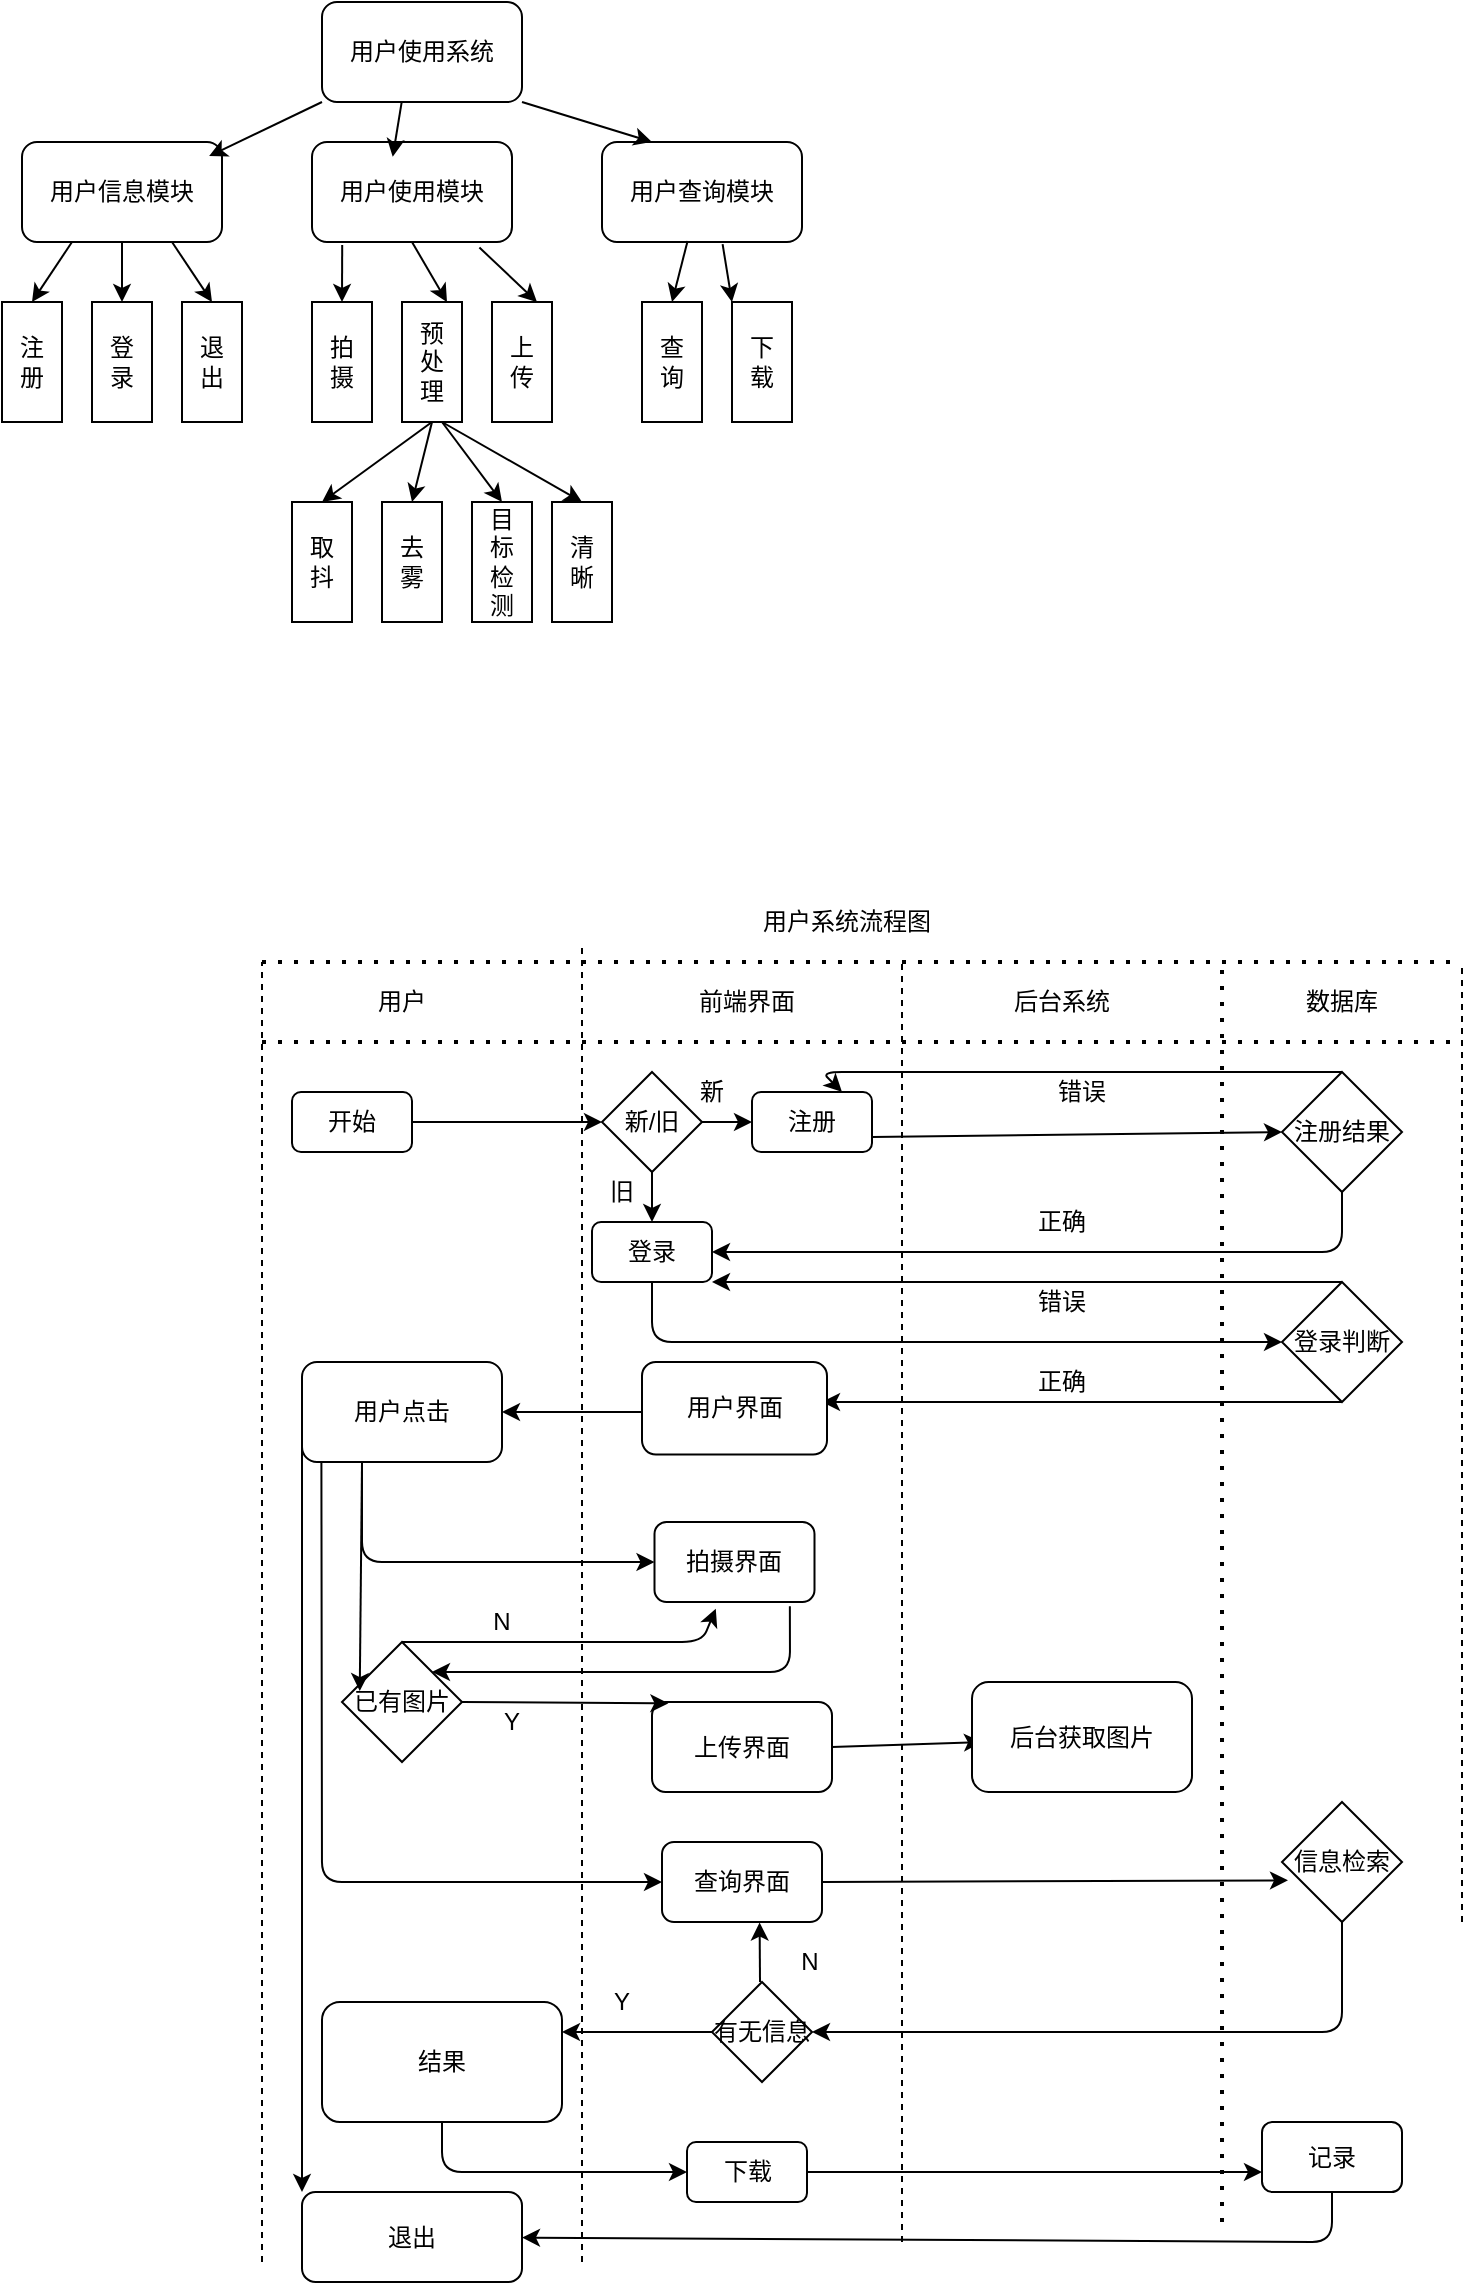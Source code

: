 <mxfile type="device" version="13.8.8"><diagram id="bmjFj2MZoZFnLjWZ2z36" name="Page-1"><mxGraphModel grid="1" dx="619" dy="477" gridSize="10" guides="1" tooltips="1" connect="1" arrows="1" fold="1" page="1" pageScale="1" pageWidth="827" pageHeight="1169" math="0" shadow="0"><root><mxCell id="0"/><mxCell id="1" parent="0"/><mxCell id="vNf7J1z0R9Q_J87DCXGG-1" value="" parent="1" style="rounded=1;whiteSpace=wrap;html=1;" vertex="1"><mxGeometry as="geometry" x="190" y="10" width="100" height="50"/></mxCell><mxCell id="vNf7J1z0R9Q_J87DCXGG-2" value="用户使用系统" parent="1" style="text;html=1;strokeColor=none;fillColor=none;align=center;verticalAlign=middle;whiteSpace=wrap;rounded=0;" vertex="1"><mxGeometry as="geometry" x="195" y="25" width="90" height="20"/></mxCell><mxCell id="vNf7J1z0R9Q_J87DCXGG-5" value="" parent="1" style="rounded=1;whiteSpace=wrap;html=1;" vertex="1"><mxGeometry as="geometry" x="40" y="80" width="100" height="50"/></mxCell><mxCell id="vNf7J1z0R9Q_J87DCXGG-6" value="用户信息模块" parent="1" style="text;html=1;strokeColor=none;fillColor=none;align=center;verticalAlign=middle;whiteSpace=wrap;rounded=0;" vertex="1"><mxGeometry as="geometry" x="45" y="95" width="90" height="20"/></mxCell><mxCell id="vNf7J1z0R9Q_J87DCXGG-7" value="" parent="1" style="rounded=0;whiteSpace=wrap;html=1;" vertex="1"><mxGeometry as="geometry" x="30" y="160" width="30" height="60"/></mxCell><mxCell id="vNf7J1z0R9Q_J87DCXGG-8" value="注册" parent="1" style="text;html=1;strokeColor=none;fillColor=none;align=center;verticalAlign=middle;whiteSpace=wrap;rounded=0;" vertex="1"><mxGeometry as="geometry" x="40" y="180" width="10" height="20"/></mxCell><mxCell id="vNf7J1z0R9Q_J87DCXGG-14" value="" parent="1" style="rounded=0;whiteSpace=wrap;html=1;" vertex="1"><mxGeometry as="geometry" x="75" y="160" width="30" height="60"/></mxCell><mxCell id="vNf7J1z0R9Q_J87DCXGG-15" value="登录" parent="1" style="text;html=1;strokeColor=none;fillColor=none;align=center;verticalAlign=middle;whiteSpace=wrap;rounded=0;" vertex="1"><mxGeometry as="geometry" x="85" y="180" width="10" height="20"/></mxCell><mxCell id="vNf7J1z0R9Q_J87DCXGG-18" value="" parent="1" style="rounded=1;whiteSpace=wrap;html=1;" vertex="1"><mxGeometry as="geometry" x="185" y="80" width="100" height="50"/></mxCell><mxCell id="vNf7J1z0R9Q_J87DCXGG-19" value="用户使用模块" parent="1" style="text;html=1;strokeColor=none;fillColor=none;align=center;verticalAlign=middle;whiteSpace=wrap;rounded=0;" vertex="1"><mxGeometry as="geometry" x="190" y="95" width="90" height="20"/></mxCell><mxCell id="vNf7J1z0R9Q_J87DCXGG-20" value="" parent="1" style="rounded=1;whiteSpace=wrap;html=1;" vertex="1"><mxGeometry as="geometry" x="330" y="80" width="100" height="50"/></mxCell><mxCell id="vNf7J1z0R9Q_J87DCXGG-21" value="用户查询模块" parent="1" style="text;html=1;strokeColor=none;fillColor=none;align=center;verticalAlign=middle;whiteSpace=wrap;rounded=0;" vertex="1"><mxGeometry as="geometry" x="335" y="95" width="90" height="20"/></mxCell><mxCell id="vNf7J1z0R9Q_J87DCXGG-22" value="" parent="1" style="rounded=0;whiteSpace=wrap;html=1;" vertex="1"><mxGeometry as="geometry" x="185" y="160" width="30" height="60"/></mxCell><mxCell id="vNf7J1z0R9Q_J87DCXGG-23" value="拍摄" parent="1" style="text;html=1;strokeColor=none;fillColor=none;align=center;verticalAlign=middle;whiteSpace=wrap;rounded=0;" vertex="1"><mxGeometry as="geometry" x="195" y="180" width="10" height="20"/></mxCell><mxCell id="vNf7J1z0R9Q_J87DCXGG-24" value="" parent="1" style="rounded=0;whiteSpace=wrap;html=1;" vertex="1"><mxGeometry as="geometry" x="230" y="160" width="30" height="60"/></mxCell><mxCell id="vNf7J1z0R9Q_J87DCXGG-25" value="预处理" parent="1" style="text;html=1;strokeColor=none;fillColor=none;align=center;verticalAlign=middle;whiteSpace=wrap;rounded=0;" vertex="1"><mxGeometry as="geometry" x="240" y="180" width="10" height="20"/></mxCell><mxCell id="vNf7J1z0R9Q_J87DCXGG-28" value="" parent="1" style="rounded=0;whiteSpace=wrap;html=1;" vertex="1"><mxGeometry as="geometry" x="275" y="160" width="30" height="60"/></mxCell><mxCell id="vNf7J1z0R9Q_J87DCXGG-29" value="上传" parent="1" style="text;html=1;strokeColor=none;fillColor=none;align=center;verticalAlign=middle;whiteSpace=wrap;rounded=0;" vertex="1"><mxGeometry as="geometry" x="285" y="180" width="10" height="20"/></mxCell><mxCell id="vNf7J1z0R9Q_J87DCXGG-30" value="" parent="1" style="rounded=0;whiteSpace=wrap;html=1;" vertex="1"><mxGeometry as="geometry" x="350" y="160" width="30" height="60"/></mxCell><mxCell id="vNf7J1z0R9Q_J87DCXGG-31" value="查询" parent="1" style="text;html=1;strokeColor=none;fillColor=none;align=center;verticalAlign=middle;whiteSpace=wrap;rounded=0;" vertex="1"><mxGeometry as="geometry" x="360" y="180" width="10" height="20"/></mxCell><mxCell id="vNf7J1z0R9Q_J87DCXGG-32" value="" parent="1" style="rounded=0;whiteSpace=wrap;html=1;" vertex="1"><mxGeometry as="geometry" x="395" y="160" width="30" height="60"/></mxCell><mxCell id="vNf7J1z0R9Q_J87DCXGG-33" value="下载" parent="1" style="text;html=1;strokeColor=none;fillColor=none;align=center;verticalAlign=middle;whiteSpace=wrap;rounded=0;" vertex="1"><mxGeometry as="geometry" x="405" y="180" width="10" height="20"/></mxCell><mxCell id="vNf7J1z0R9Q_J87DCXGG-34" value="" parent="1" style="rounded=0;whiteSpace=wrap;html=1;" vertex="1"><mxGeometry as="geometry" x="120" y="160" width="30" height="60"/></mxCell><mxCell id="vNf7J1z0R9Q_J87DCXGG-35" value="退出" parent="1" style="text;html=1;strokeColor=none;fillColor=none;align=center;verticalAlign=middle;whiteSpace=wrap;rounded=0;" vertex="1"><mxGeometry as="geometry" x="130" y="180" width="10" height="20"/></mxCell><mxCell id="vNf7J1z0R9Q_J87DCXGG-36" value="" parent="1" style="endArrow=classic;html=1;exitX=0;exitY=1;exitDx=0;exitDy=0;entryX=0.984;entryY=-0.399;entryDx=0;entryDy=0;entryPerimeter=0;" edge="1" source="vNf7J1z0R9Q_J87DCXGG-1" target="vNf7J1z0R9Q_J87DCXGG-6"><mxGeometry as="geometry" width="50" height="50" relative="1"><mxPoint as="sourcePoint" x="280" y="210"/><mxPoint as="targetPoint" x="330" y="160"/></mxGeometry></mxCell><mxCell id="vNf7J1z0R9Q_J87DCXGG-37" value="" parent="1" style="endArrow=classic;html=1;exitX=0.399;exitY=0.993;exitDx=0;exitDy=0;entryX=0.393;entryY=-0.379;entryDx=0;entryDy=0;entryPerimeter=0;exitPerimeter=0;" edge="1" source="vNf7J1z0R9Q_J87DCXGG-1" target="vNf7J1z0R9Q_J87DCXGG-19"><mxGeometry as="geometry" width="50" height="50" relative="1"><mxPoint as="sourcePoint" x="200" y="70"/><mxPoint as="targetPoint" x="143.56" y="97.02"/></mxGeometry></mxCell><mxCell id="vNf7J1z0R9Q_J87DCXGG-38" value="" parent="1" style="endArrow=classic;html=1;exitX=1;exitY=1;exitDx=0;exitDy=0;entryX=0.25;entryY=0;entryDx=0;entryDy=0;" edge="1" source="vNf7J1z0R9Q_J87DCXGG-1" target="vNf7J1z0R9Q_J87DCXGG-20"><mxGeometry as="geometry" width="50" height="50" relative="1"><mxPoint as="sourcePoint" x="280" y="210"/><mxPoint as="targetPoint" x="330" y="160"/></mxGeometry></mxCell><mxCell id="vNf7J1z0R9Q_J87DCXGG-39" value="" parent="1" style="endArrow=classic;html=1;entryX=0.5;entryY=0;entryDx=0;entryDy=0;exitX=0.25;exitY=1;exitDx=0;exitDy=0;" edge="1" source="vNf7J1z0R9Q_J87DCXGG-5" target="vNf7J1z0R9Q_J87DCXGG-7"><mxGeometry as="geometry" width="50" height="50" relative="1"><mxPoint as="sourcePoint" x="280" y="210"/><mxPoint as="targetPoint" x="330" y="160"/></mxGeometry></mxCell><mxCell id="vNf7J1z0R9Q_J87DCXGG-40" value="" parent="1" style="endArrow=classic;html=1;entryX=0.5;entryY=0;entryDx=0;entryDy=0;exitX=0.5;exitY=1;exitDx=0;exitDy=0;" edge="1" source="vNf7J1z0R9Q_J87DCXGG-5" target="vNf7J1z0R9Q_J87DCXGG-14"><mxGeometry as="geometry" width="50" height="50" relative="1"><mxPoint as="sourcePoint" x="75" y="140"/><mxPoint as="targetPoint" x="55" y="170"/></mxGeometry></mxCell><mxCell id="vNf7J1z0R9Q_J87DCXGG-41" value="" parent="1" style="endArrow=classic;html=1;exitX=0.75;exitY=1;exitDx=0;exitDy=0;entryX=0.5;entryY=0;entryDx=0;entryDy=0;" edge="1" source="vNf7J1z0R9Q_J87DCXGG-5" target="vNf7J1z0R9Q_J87DCXGG-34"><mxGeometry as="geometry" width="50" height="50" relative="1"><mxPoint as="sourcePoint" x="280" y="210"/><mxPoint as="targetPoint" x="330" y="160"/></mxGeometry></mxCell><mxCell id="vNf7J1z0R9Q_J87DCXGG-42" value="" parent="1" style="endArrow=classic;html=1;exitX=0.151;exitY=1.03;exitDx=0;exitDy=0;exitPerimeter=0;entryX=0.5;entryY=0;entryDx=0;entryDy=0;" edge="1" source="vNf7J1z0R9Q_J87DCXGG-18" target="vNf7J1z0R9Q_J87DCXGG-22"><mxGeometry as="geometry" width="50" height="50" relative="1"><mxPoint as="sourcePoint" x="280" y="210"/><mxPoint as="targetPoint" x="330" y="160"/></mxGeometry></mxCell><mxCell id="vNf7J1z0R9Q_J87DCXGG-43" value="" parent="1" style="endArrow=classic;html=1;exitX=0.5;exitY=1;exitDx=0;exitDy=0;entryX=0.75;entryY=0;entryDx=0;entryDy=0;" edge="1" source="vNf7J1z0R9Q_J87DCXGG-18" target="vNf7J1z0R9Q_J87DCXGG-24"><mxGeometry as="geometry" width="50" height="50" relative="1"><mxPoint as="sourcePoint" x="280" y="210"/><mxPoint as="targetPoint" x="330" y="160"/></mxGeometry></mxCell><mxCell id="vNf7J1z0R9Q_J87DCXGG-44" value="" parent="1" style="endArrow=classic;html=1;exitX=0.837;exitY=1.055;exitDx=0;exitDy=0;exitPerimeter=0;entryX=0.75;entryY=0;entryDx=0;entryDy=0;" edge="1" source="vNf7J1z0R9Q_J87DCXGG-18" target="vNf7J1z0R9Q_J87DCXGG-28"><mxGeometry as="geometry" width="50" height="50" relative="1"><mxPoint as="sourcePoint" x="280" y="210"/><mxPoint as="targetPoint" x="330" y="160"/></mxGeometry></mxCell><mxCell id="vNf7J1z0R9Q_J87DCXGG-45" value="" parent="1" style="endArrow=classic;html=1;exitX=0.428;exitY=0.989;exitDx=0;exitDy=0;entryX=0.5;entryY=0;entryDx=0;entryDy=0;exitPerimeter=0;" edge="1" source="vNf7J1z0R9Q_J87DCXGG-20" target="vNf7J1z0R9Q_J87DCXGG-30"><mxGeometry as="geometry" width="50" height="50" relative="1"><mxPoint as="sourcePoint" x="280" y="210"/><mxPoint as="targetPoint" x="330" y="160"/></mxGeometry></mxCell><mxCell id="vNf7J1z0R9Q_J87DCXGG-46" value="" parent="1" style="endArrow=classic;html=1;exitX=0.603;exitY=1.022;exitDx=0;exitDy=0;exitPerimeter=0;entryX=0;entryY=0;entryDx=0;entryDy=0;" edge="1" source="vNf7J1z0R9Q_J87DCXGG-20" target="vNf7J1z0R9Q_J87DCXGG-32"><mxGeometry as="geometry" width="50" height="50" relative="1"><mxPoint as="sourcePoint" x="280" y="210"/><mxPoint as="targetPoint" x="330" y="160"/></mxGeometry></mxCell><mxCell id="vNf7J1z0R9Q_J87DCXGG-47" value="" parent="1" style="rounded=0;whiteSpace=wrap;html=1;" vertex="1"><mxGeometry as="geometry" x="175" y="260" width="30" height="60"/></mxCell><mxCell id="vNf7J1z0R9Q_J87DCXGG-48" value="取抖" parent="1" style="text;html=1;strokeColor=none;fillColor=none;align=center;verticalAlign=middle;whiteSpace=wrap;rounded=0;" vertex="1"><mxGeometry as="geometry" x="185" y="280" width="10" height="20"/></mxCell><mxCell id="vNf7J1z0R9Q_J87DCXGG-51" value="" parent="1" style="rounded=0;whiteSpace=wrap;html=1;" vertex="1"><mxGeometry as="geometry" x="220" y="260" width="30" height="60"/></mxCell><mxCell id="vNf7J1z0R9Q_J87DCXGG-52" value="去雾" parent="1" style="text;html=1;strokeColor=none;fillColor=none;align=center;verticalAlign=middle;whiteSpace=wrap;rounded=0;" vertex="1"><mxGeometry as="geometry" x="230" y="280" width="10" height="20"/></mxCell><mxCell id="vNf7J1z0R9Q_J87DCXGG-53" value="" parent="1" style="rounded=0;whiteSpace=wrap;html=1;" vertex="1"><mxGeometry as="geometry" x="265" y="260" width="30" height="60"/></mxCell><mxCell id="vNf7J1z0R9Q_J87DCXGG-54" value="目标检测" parent="1" style="text;html=1;strokeColor=none;fillColor=none;align=center;verticalAlign=middle;whiteSpace=wrap;rounded=0;" vertex="1"><mxGeometry as="geometry" x="275" y="280" width="10" height="20"/></mxCell><mxCell id="vNf7J1z0R9Q_J87DCXGG-55" value="" parent="1" style="rounded=0;whiteSpace=wrap;html=1;" vertex="1"><mxGeometry as="geometry" x="305" y="260" width="30" height="60"/></mxCell><mxCell id="vNf7J1z0R9Q_J87DCXGG-56" value="清晰" parent="1" style="text;html=1;strokeColor=none;fillColor=none;align=center;verticalAlign=middle;whiteSpace=wrap;rounded=0;" vertex="1"><mxGeometry as="geometry" x="315" y="280" width="10" height="20"/></mxCell><mxCell id="vNf7J1z0R9Q_J87DCXGG-57" value="" parent="1" style="endArrow=classic;html=1;exitX=0.5;exitY=1;exitDx=0;exitDy=0;entryX=0.5;entryY=0;entryDx=0;entryDy=0;" edge="1" source="vNf7J1z0R9Q_J87DCXGG-24" target="vNf7J1z0R9Q_J87DCXGG-47"><mxGeometry as="geometry" width="50" height="50" relative="1"><mxPoint as="sourcePoint" x="280" y="210"/><mxPoint as="targetPoint" x="330" y="160"/></mxGeometry></mxCell><mxCell id="vNf7J1z0R9Q_J87DCXGG-58" value="" parent="1" style="endArrow=classic;html=1;exitX=0.5;exitY=1;exitDx=0;exitDy=0;entryX=0.5;entryY=0;entryDx=0;entryDy=0;" edge="1" source="vNf7J1z0R9Q_J87DCXGG-24" target="vNf7J1z0R9Q_J87DCXGG-51"><mxGeometry as="geometry" width="50" height="50" relative="1"><mxPoint as="sourcePoint" x="255" y="230"/><mxPoint as="targetPoint" x="200" y="270"/></mxGeometry></mxCell><mxCell id="vNf7J1z0R9Q_J87DCXGG-59" value="" parent="1" style="endArrow=classic;html=1;entryX=0.5;entryY=0;entryDx=0;entryDy=0;" edge="1" target="vNf7J1z0R9Q_J87DCXGG-53"><mxGeometry as="geometry" width="50" height="50" relative="1"><mxPoint as="sourcePoint" x="250" y="220"/><mxPoint as="targetPoint" x="210" y="280"/></mxGeometry></mxCell><mxCell id="vNf7J1z0R9Q_J87DCXGG-60" value="" parent="1" style="endArrow=classic;html=1;entryX=0.5;entryY=0;entryDx=0;entryDy=0;" edge="1" target="vNf7J1z0R9Q_J87DCXGG-55"><mxGeometry as="geometry" width="50" height="50" relative="1"><mxPoint as="sourcePoint" x="250" y="220"/><mxPoint as="targetPoint" x="220" y="290"/></mxGeometry></mxCell><mxCell id="vNf7J1z0R9Q_J87DCXGG-61" value="" parent="1" style="endArrow=none;dashed=1;html=1;" edge="1"><mxGeometry as="geometry" width="50" height="50" relative="1"><mxPoint as="sourcePoint" x="160" y="1140"/><mxPoint as="targetPoint" x="160" y="490"/></mxGeometry></mxCell><mxCell id="vNf7J1z0R9Q_J87DCXGG-62" value="" parent="1" style="endArrow=none;dashed=1;html=1;" edge="1"><mxGeometry as="geometry" width="50" height="50" relative="1"><mxPoint as="sourcePoint" x="320" y="1140"/><mxPoint as="targetPoint" x="320" y="480"/></mxGeometry></mxCell><mxCell id="vNf7J1z0R9Q_J87DCXGG-63" value="" parent="1" style="endArrow=none;dashed=1;html=1;" edge="1"><mxGeometry as="geometry" width="50" height="50" relative="1"><mxPoint as="sourcePoint" x="480" y="1130"/><mxPoint as="targetPoint" x="480" y="490"/></mxGeometry></mxCell><mxCell id="vNf7J1z0R9Q_J87DCXGG-64" value="" parent="1" style="endArrow=none;dashed=1;html=1;dashPattern=1 3;strokeWidth=2;" edge="1"><mxGeometry as="geometry" width="50" height="50" relative="1"><mxPoint as="sourcePoint" x="160" y="490"/><mxPoint as="targetPoint" x="760" y="490"/></mxGeometry></mxCell><mxCell id="vNf7J1z0R9Q_J87DCXGG-65" value="" parent="1" style="endArrow=none;dashed=1;html=1;dashPattern=1 3;strokeWidth=2;" edge="1"><mxGeometry as="geometry" width="50" height="50" relative="1"><mxPoint as="sourcePoint" x="640" y="1120"/><mxPoint as="targetPoint" x="640" y="490"/></mxGeometry></mxCell><mxCell id="vNf7J1z0R9Q_J87DCXGG-66" value="" parent="1" style="endArrow=none;dashed=1;html=1;dashPattern=1 3;strokeWidth=2;" edge="1"><mxGeometry as="geometry" width="50" height="50" relative="1"><mxPoint as="sourcePoint" x="160" y="530"/><mxPoint as="targetPoint" x="760" y="530"/></mxGeometry></mxCell><mxCell id="vNf7J1z0R9Q_J87DCXGG-68" value="用户" parent="1" style="text;html=1;strokeColor=none;fillColor=none;align=center;verticalAlign=middle;whiteSpace=wrap;rounded=0;" vertex="1"><mxGeometry as="geometry" x="210" y="500" width="40" height="20"/></mxCell><mxCell id="vNf7J1z0R9Q_J87DCXGG-71" value="前端界面" parent="1" style="text;html=1;strokeColor=none;fillColor=none;align=center;verticalAlign=middle;whiteSpace=wrap;rounded=0;" vertex="1"><mxGeometry as="geometry" x="375" y="500" width="55" height="20"/></mxCell><mxCell id="vNf7J1z0R9Q_J87DCXGG-75" value="后台系统" parent="1" style="text;html=1;strokeColor=none;fillColor=none;align=center;verticalAlign=middle;whiteSpace=wrap;rounded=0;" vertex="1"><mxGeometry as="geometry" x="530" y="500" width="60" height="20"/></mxCell><mxCell id="vNf7J1z0R9Q_J87DCXGG-76" value="" parent="1" style="endArrow=none;dashed=1;html=1;" edge="1"><mxGeometry as="geometry" width="50" height="50" relative="1"><mxPoint as="sourcePoint" x="760" y="970"/><mxPoint as="targetPoint" x="760" y="490"/></mxGeometry></mxCell><mxCell id="vNf7J1z0R9Q_J87DCXGG-78" value="数据库" parent="1" style="text;html=1;strokeColor=none;fillColor=none;align=center;verticalAlign=middle;whiteSpace=wrap;rounded=0;" vertex="1"><mxGeometry as="geometry" x="670" y="500" width="60" height="20"/></mxCell><mxCell id="vNf7J1z0R9Q_J87DCXGG-79" value="开始" parent="1" style="rounded=1;whiteSpace=wrap;html=1;" vertex="1"><mxGeometry as="geometry" x="175" y="555" width="60" height="30"/></mxCell><mxCell id="vNf7J1z0R9Q_J87DCXGG-81" value="登录" parent="1" style="rounded=1;whiteSpace=wrap;html=1;" vertex="1"><mxGeometry as="geometry" x="325" y="620" width="60" height="30"/></mxCell><mxCell id="vNf7J1z0R9Q_J87DCXGG-82" value="新/旧" parent="1" style="rhombus;whiteSpace=wrap;html=1;" vertex="1"><mxGeometry as="geometry" x="330" y="545" width="50" height="50"/></mxCell><mxCell id="vNf7J1z0R9Q_J87DCXGG-83" value="" parent="1" style="endArrow=classic;html=1;exitX=1;exitY=0.5;exitDx=0;exitDy=0;entryX=0;entryY=0.5;entryDx=0;entryDy=0;" edge="1" source="vNf7J1z0R9Q_J87DCXGG-79" target="vNf7J1z0R9Q_J87DCXGG-82"><mxGeometry as="geometry" width="50" height="50" relative="1"><mxPoint as="sourcePoint" x="450" y="750"/><mxPoint as="targetPoint" x="500" y="700"/></mxGeometry></mxCell><mxCell id="vNf7J1z0R9Q_J87DCXGG-84" value="注册" parent="1" style="rounded=1;whiteSpace=wrap;html=1;" vertex="1"><mxGeometry as="geometry" x="405" y="555" width="60" height="30"/></mxCell><mxCell id="vNf7J1z0R9Q_J87DCXGG-85" value="" parent="1" style="endArrow=classic;html=1;exitX=0.5;exitY=1;exitDx=0;exitDy=0;entryX=0.5;entryY=0;entryDx=0;entryDy=0;" edge="1" source="vNf7J1z0R9Q_J87DCXGG-82" target="vNf7J1z0R9Q_J87DCXGG-81"><mxGeometry as="geometry" width="50" height="50" relative="1"><mxPoint as="sourcePoint" x="450" y="750"/><mxPoint as="targetPoint" x="500" y="700"/></mxGeometry></mxCell><mxCell id="vNf7J1z0R9Q_J87DCXGG-86" value="" parent="1" style="endArrow=classic;html=1;exitX=1;exitY=0.5;exitDx=0;exitDy=0;entryX=0;entryY=0.5;entryDx=0;entryDy=0;" edge="1" source="vNf7J1z0R9Q_J87DCXGG-82" target="vNf7J1z0R9Q_J87DCXGG-84"><mxGeometry as="geometry" width="50" height="50" relative="1"><mxPoint as="sourcePoint" x="450" y="750"/><mxPoint as="targetPoint" x="500" y="700"/></mxGeometry></mxCell><mxCell id="vNf7J1z0R9Q_J87DCXGG-87" value="注册结果" parent="1" style="rhombus;whiteSpace=wrap;html=1;" vertex="1"><mxGeometry as="geometry" x="670" y="545" width="60" height="60"/></mxCell><mxCell id="vNf7J1z0R9Q_J87DCXGG-88" value="" parent="1" style="endArrow=classic;html=1;exitX=0.5;exitY=0;exitDx=0;exitDy=0;entryX=0.75;entryY=0;entryDx=0;entryDy=0;" edge="1" source="vNf7J1z0R9Q_J87DCXGG-87" target="vNf7J1z0R9Q_J87DCXGG-84"><mxGeometry as="geometry" width="50" height="50" relative="1"><mxPoint as="sourcePoint" x="450" y="750"/><mxPoint as="targetPoint" x="450" y="540"/><Array as="points"><mxPoint x="440" y="545"/></Array></mxGeometry></mxCell><mxCell id="vNf7J1z0R9Q_J87DCXGG-90" value="" parent="1" style="endArrow=classic;html=1;exitX=0.5;exitY=1;exitDx=0;exitDy=0;entryX=1;entryY=0.5;entryDx=0;entryDy=0;" edge="1" source="vNf7J1z0R9Q_J87DCXGG-87" target="vNf7J1z0R9Q_J87DCXGG-81"><mxGeometry as="geometry" width="50" height="50" relative="1"><mxPoint as="sourcePoint" x="450" y="750"/><mxPoint as="targetPoint" x="500" y="700"/><Array as="points"><mxPoint x="700" y="635"/></Array></mxGeometry></mxCell><mxCell id="vNf7J1z0R9Q_J87DCXGG-91" value="" parent="1" style="endArrow=classic;html=1;exitX=1;exitY=0.75;exitDx=0;exitDy=0;entryX=0;entryY=0.5;entryDx=0;entryDy=0;" edge="1" source="vNf7J1z0R9Q_J87DCXGG-84" target="vNf7J1z0R9Q_J87DCXGG-87"><mxGeometry as="geometry" width="50" height="50" relative="1"><mxPoint as="sourcePoint" x="450" y="750"/><mxPoint as="targetPoint" x="500" y="700"/></mxGeometry></mxCell><mxCell id="vNf7J1z0R9Q_J87DCXGG-92" value="正确" parent="1" style="text;html=1;strokeColor=none;fillColor=none;align=center;verticalAlign=middle;whiteSpace=wrap;rounded=0;" vertex="1"><mxGeometry as="geometry" x="540" y="610" width="40" height="20"/></mxCell><mxCell id="vNf7J1z0R9Q_J87DCXGG-94" value="错误" parent="1" style="text;html=1;strokeColor=none;fillColor=none;align=center;verticalAlign=middle;whiteSpace=wrap;rounded=0;" vertex="1"><mxGeometry as="geometry" x="550" y="545" width="40" height="20"/></mxCell><mxCell id="vNf7J1z0R9Q_J87DCXGG-95" value="旧" parent="1" style="text;html=1;strokeColor=none;fillColor=none;align=center;verticalAlign=middle;whiteSpace=wrap;rounded=0;" vertex="1"><mxGeometry as="geometry" x="320" y="595" width="40" height="20"/></mxCell><mxCell id="vNf7J1z0R9Q_J87DCXGG-96" value="新" parent="1" style="text;html=1;strokeColor=none;fillColor=none;align=center;verticalAlign=middle;whiteSpace=wrap;rounded=0;" vertex="1"><mxGeometry as="geometry" x="365" y="545" width="40" height="20"/></mxCell><mxCell id="vNf7J1z0R9Q_J87DCXGG-97" value="登录判断" parent="1" style="rhombus;whiteSpace=wrap;html=1;" vertex="1"><mxGeometry as="geometry" x="670" y="650" width="60" height="60"/></mxCell><mxCell id="vNf7J1z0R9Q_J87DCXGG-99" value="" parent="1" style="endArrow=classic;html=1;exitX=0.5;exitY=1;exitDx=0;exitDy=0;entryX=0;entryY=0.5;entryDx=0;entryDy=0;" edge="1" source="vNf7J1z0R9Q_J87DCXGG-81" target="vNf7J1z0R9Q_J87DCXGG-97"><mxGeometry as="geometry" width="50" height="50" relative="1"><mxPoint as="sourcePoint" x="450" y="750"/><mxPoint as="targetPoint" x="500" y="700"/><Array as="points"><mxPoint x="355" y="680"/></Array></mxGeometry></mxCell><mxCell id="vNf7J1z0R9Q_J87DCXGG-100" value="" parent="1" style="endArrow=classic;html=1;entryX=1;entryY=1;entryDx=0;entryDy=0;exitX=0.5;exitY=0;exitDx=0;exitDy=0;" edge="1" source="vNf7J1z0R9Q_J87DCXGG-97" target="vNf7J1z0R9Q_J87DCXGG-81"><mxGeometry as="geometry" width="50" height="50" relative="1"><mxPoint as="sourcePoint" x="620" y="660"/><mxPoint as="targetPoint" x="500" y="700"/></mxGeometry></mxCell><mxCell id="vNf7J1z0R9Q_J87DCXGG-101" value="错误" parent="1" style="text;html=1;strokeColor=none;fillColor=none;align=center;verticalAlign=middle;whiteSpace=wrap;rounded=0;" vertex="1"><mxGeometry as="geometry" x="540" y="650" width="40" height="20"/></mxCell><mxCell id="vNf7J1z0R9Q_J87DCXGG-102" value="" parent="1" style="endArrow=classic;html=1;exitX=0.5;exitY=1;exitDx=0;exitDy=0;" edge="1" source="vNf7J1z0R9Q_J87DCXGG-97"><mxGeometry as="geometry" width="50" height="50" relative="1"><mxPoint as="sourcePoint" x="450" y="750"/><mxPoint as="targetPoint" x="440" y="710"/></mxGeometry></mxCell><mxCell id="vNf7J1z0R9Q_J87DCXGG-103" value="正确" parent="1" style="text;html=1;strokeColor=none;fillColor=none;align=center;verticalAlign=middle;whiteSpace=wrap;rounded=0;" vertex="1"><mxGeometry as="geometry" x="540" y="690" width="40" height="20"/></mxCell><mxCell id="vNf7J1z0R9Q_J87DCXGG-104" value="用户界面" parent="1" style="rounded=1;whiteSpace=wrap;html=1;" vertex="1"><mxGeometry as="geometry" x="350" y="690" width="92.5" height="46.25"/></mxCell><mxCell id="vNf7J1z0R9Q_J87DCXGG-107" value="用户点击" parent="1" style="rounded=1;whiteSpace=wrap;html=1;" vertex="1"><mxGeometry as="geometry" x="180" y="690" width="100" height="50"/></mxCell><mxCell id="vNf7J1z0R9Q_J87DCXGG-108" value="" parent="1" style="endArrow=classic;html=1;entryX=1;entryY=0.5;entryDx=0;entryDy=0;" edge="1" target="vNf7J1z0R9Q_J87DCXGG-107"><mxGeometry as="geometry" width="50" height="50" relative="1"><mxPoint as="sourcePoint" x="350" y="715"/><mxPoint as="targetPoint" x="500" y="700"/></mxGeometry></mxCell><mxCell id="vNf7J1z0R9Q_J87DCXGG-109" value="" parent="1" style="endArrow=classic;html=1;" edge="1" target="vNf7J1z0R9Q_J87DCXGG-110"><mxGeometry as="geometry" width="50" height="50" relative="1"><mxPoint as="sourcePoint" x="210" y="740"/><mxPoint as="targetPoint" x="210" y="820"/><Array as="points"><mxPoint x="210" y="790"/></Array></mxGeometry></mxCell><mxCell id="vNf7J1z0R9Q_J87DCXGG-110" value="拍摄界面" parent="1" style="rounded=1;whiteSpace=wrap;html=1;" vertex="1"><mxGeometry as="geometry" x="356.25" y="770" width="80" height="40"/></mxCell><mxCell id="vNf7J1z0R9Q_J87DCXGG-111" value="查询界面" parent="1" style="rounded=1;whiteSpace=wrap;html=1;" vertex="1"><mxGeometry as="geometry" x="360" y="930" width="80" height="40"/></mxCell><mxCell id="vNf7J1z0R9Q_J87DCXGG-112" value="上传界面" parent="1" style="rounded=1;whiteSpace=wrap;html=1;" vertex="1"><mxGeometry as="geometry" x="355" y="860" width="90" height="45"/></mxCell><mxCell id="vNf7J1z0R9Q_J87DCXGG-114" value="已有图片" parent="1" style="rhombus;whiteSpace=wrap;html=1;" vertex="1"><mxGeometry as="geometry" x="200" y="830" width="60" height="60"/></mxCell><mxCell id="vNf7J1z0R9Q_J87DCXGG-115" value="" parent="1" style="endArrow=classic;html=1;entryX=0.148;entryY=0.409;entryDx=0;entryDy=0;entryPerimeter=0;" edge="1" target="vNf7J1z0R9Q_J87DCXGG-114"><mxGeometry as="geometry" width="50" height="50" relative="1"><mxPoint as="sourcePoint" x="210" y="740"/><mxPoint as="targetPoint" x="490" y="770"/></mxGeometry></mxCell><mxCell id="vNf7J1z0R9Q_J87DCXGG-116" value="" parent="1" style="endArrow=classic;html=1;exitX=1;exitY=0.5;exitDx=0;exitDy=0;entryX=0.091;entryY=0.014;entryDx=0;entryDy=0;entryPerimeter=0;" edge="1" source="vNf7J1z0R9Q_J87DCXGG-114" target="vNf7J1z0R9Q_J87DCXGG-112"><mxGeometry as="geometry" width="50" height="50" relative="1"><mxPoint as="sourcePoint" x="440" y="820"/><mxPoint as="targetPoint" x="490" y="770"/></mxGeometry></mxCell><mxCell id="vNf7J1z0R9Q_J87DCXGG-117" value="" parent="1" style="endArrow=classic;html=1;exitX=0.5;exitY=0;exitDx=0;exitDy=0;entryX=0.383;entryY=1.083;entryDx=0;entryDy=0;entryPerimeter=0;" edge="1" source="vNf7J1z0R9Q_J87DCXGG-114" target="vNf7J1z0R9Q_J87DCXGG-110"><mxGeometry as="geometry" width="50" height="50" relative="1"><mxPoint as="sourcePoint" x="440" y="820"/><mxPoint as="targetPoint" x="390" y="830"/><Array as="points"><mxPoint x="380" y="830"/></Array></mxGeometry></mxCell><mxCell id="vNf7J1z0R9Q_J87DCXGG-118" value="Y" parent="1" style="text;html=1;strokeColor=none;fillColor=none;align=center;verticalAlign=middle;whiteSpace=wrap;rounded=0;" vertex="1"><mxGeometry as="geometry" x="265" y="860" width="40" height="20"/></mxCell><mxCell id="vNf7J1z0R9Q_J87DCXGG-119" value="N" parent="1" style="text;html=1;strokeColor=none;fillColor=none;align=center;verticalAlign=middle;whiteSpace=wrap;rounded=0;" vertex="1"><mxGeometry as="geometry" x="260" y="810" width="40" height="20"/></mxCell><mxCell id="vNf7J1z0R9Q_J87DCXGG-121" value="信息检索" parent="1" style="rhombus;whiteSpace=wrap;html=1;" vertex="1"><mxGeometry as="geometry" x="670" y="910" width="60" height="60"/></mxCell><mxCell id="vNf7J1z0R9Q_J87DCXGG-122" value="" parent="1" style="endArrow=classic;html=1;exitX=0.097;exitY=0.993;exitDx=0;exitDy=0;exitPerimeter=0;entryX=0;entryY=0.5;entryDx=0;entryDy=0;" edge="1" source="vNf7J1z0R9Q_J87DCXGG-107" target="vNf7J1z0R9Q_J87DCXGG-111"><mxGeometry as="geometry" width="50" height="50" relative="1"><mxPoint as="sourcePoint" x="440" y="970"/><mxPoint as="targetPoint" x="490" y="920"/><Array as="points"><mxPoint x="190" y="950"/></Array></mxGeometry></mxCell><mxCell id="vNf7J1z0R9Q_J87DCXGG-123" value="" parent="1" style="endArrow=classic;html=1;exitX=1;exitY=0.5;exitDx=0;exitDy=0;entryX=0.05;entryY=0.653;entryDx=0;entryDy=0;entryPerimeter=0;" edge="1" source="vNf7J1z0R9Q_J87DCXGG-111" target="vNf7J1z0R9Q_J87DCXGG-121"><mxGeometry as="geometry" width="50" height="50" relative="1"><mxPoint as="sourcePoint" x="440" y="970"/><mxPoint as="targetPoint" x="490" y="920"/></mxGeometry></mxCell><mxCell id="vNf7J1z0R9Q_J87DCXGG-124" value="" parent="1" style="endArrow=classic;html=1;exitX=0.5;exitY=1;exitDx=0;exitDy=0;" edge="1" source="vNf7J1z0R9Q_J87DCXGG-121" target="vNf7J1z0R9Q_J87DCXGG-125"><mxGeometry as="geometry" width="50" height="50" relative="1"><mxPoint as="sourcePoint" x="440" y="970"/><mxPoint as="targetPoint" x="450" y="990"/><Array as="points"><mxPoint x="700" y="1025"/></Array></mxGeometry></mxCell><mxCell id="vNf7J1z0R9Q_J87DCXGG-125" value="有无信息" parent="1" style="rhombus;whiteSpace=wrap;html=1;" vertex="1"><mxGeometry as="geometry" x="385" y="1000" width="50" height="50"/></mxCell><mxCell id="vNf7J1z0R9Q_J87DCXGG-126" value="Y" parent="1" style="text;html=1;strokeColor=none;fillColor=none;align=center;verticalAlign=middle;whiteSpace=wrap;rounded=0;" vertex="1"><mxGeometry as="geometry" x="320" y="1000" width="40" height="20"/></mxCell><mxCell id="vNf7J1z0R9Q_J87DCXGG-131" value="" parent="1" style="endArrow=classic;html=1;exitX=0.846;exitY=1.052;exitDx=0;exitDy=0;exitPerimeter=0;entryX=1;entryY=0;entryDx=0;entryDy=0;" edge="1" source="vNf7J1z0R9Q_J87DCXGG-110" target="vNf7J1z0R9Q_J87DCXGG-114"><mxGeometry as="geometry" width="50" height="50" relative="1"><mxPoint as="sourcePoint" x="430" y="820"/><mxPoint as="targetPoint" x="480" y="770"/><Array as="points"><mxPoint x="424" y="845"/></Array></mxGeometry></mxCell><mxCell id="vNf7J1z0R9Q_J87DCXGG-133" value="结果" parent="1" style="rounded=1;whiteSpace=wrap;html=1;" vertex="1"><mxGeometry as="geometry" x="190" y="1010" width="120" height="60"/></mxCell><mxCell id="vNf7J1z0R9Q_J87DCXGG-136" value="" parent="1" style="endArrow=classic;html=1;exitX=0;exitY=0.5;exitDx=0;exitDy=0;entryX=1;entryY=0.25;entryDx=0;entryDy=0;" edge="1" source="vNf7J1z0R9Q_J87DCXGG-125" target="vNf7J1z0R9Q_J87DCXGG-133"><mxGeometry as="geometry" width="50" height="50" relative="1"><mxPoint as="sourcePoint" x="430" y="970"/><mxPoint as="targetPoint" x="480" y="920"/></mxGeometry></mxCell><mxCell id="vNf7J1z0R9Q_J87DCXGG-137" value="" parent="1" style="endArrow=classic;html=1;entryX=0.61;entryY=1.007;entryDx=0;entryDy=0;entryPerimeter=0;" edge="1" target="vNf7J1z0R9Q_J87DCXGG-111"><mxGeometry as="geometry" width="50" height="50" relative="1"><mxPoint as="sourcePoint" x="409" y="1000"/><mxPoint as="targetPoint" x="480" y="920"/></mxGeometry></mxCell><mxCell id="vNf7J1z0R9Q_J87DCXGG-138" value="N" parent="1" style="text;html=1;strokeColor=none;fillColor=none;align=center;verticalAlign=middle;whiteSpace=wrap;rounded=0;" vertex="1"><mxGeometry as="geometry" x="414" y="980" width="40" height="20"/></mxCell><mxCell id="vNf7J1z0R9Q_J87DCXGG-139" value="" parent="1" style="endArrow=classic;html=1;exitX=1;exitY=0.5;exitDx=0;exitDy=0;" edge="1" source="vNf7J1z0R9Q_J87DCXGG-112"><mxGeometry as="geometry" width="50" height="50" relative="1"><mxPoint as="sourcePoint" x="430" y="900"/><mxPoint as="targetPoint" x="520" y="880"/></mxGeometry></mxCell><mxCell id="vNf7J1z0R9Q_J87DCXGG-140" value="后台获取图片" parent="1" style="rounded=1;whiteSpace=wrap;html=1;" vertex="1"><mxGeometry as="geometry" x="515" y="850" width="110" height="55"/></mxCell><mxCell id="vNf7J1z0R9Q_J87DCXGG-141" value="用户系统流程图" parent="1" style="text;html=1;strokeColor=none;fillColor=none;align=center;verticalAlign=middle;whiteSpace=wrap;rounded=0;rotation=0;" vertex="1"><mxGeometry as="geometry" x="380" y="460" width="145" height="20"/></mxCell><mxCell id="vNf7J1z0R9Q_J87DCXGG-143" value="下载" parent="1" style="rounded=1;whiteSpace=wrap;html=1;" vertex="1"><mxGeometry as="geometry" x="372.5" y="1080" width="60" height="30"/></mxCell><mxCell id="vNf7J1z0R9Q_J87DCXGG-144" value="" parent="1" style="endArrow=classic;html=1;exitX=0.5;exitY=1;exitDx=0;exitDy=0;entryX=0;entryY=0.5;entryDx=0;entryDy=0;" edge="1" source="vNf7J1z0R9Q_J87DCXGG-133" target="vNf7J1z0R9Q_J87DCXGG-143"><mxGeometry as="geometry" width="50" height="50" relative="1"><mxPoint as="sourcePoint" x="430" y="1050"/><mxPoint as="targetPoint" x="480" y="1000"/><Array as="points"><mxPoint x="250" y="1095"/></Array></mxGeometry></mxCell><mxCell id="vNf7J1z0R9Q_J87DCXGG-145" value="记录" parent="1" style="rounded=1;whiteSpace=wrap;html=1;" vertex="1"><mxGeometry as="geometry" x="660" y="1070" width="70" height="35"/></mxCell><mxCell id="vNf7J1z0R9Q_J87DCXGG-146" value="" parent="1" style="endArrow=classic;html=1;exitX=1;exitY=0.5;exitDx=0;exitDy=0;" edge="1" source="vNf7J1z0R9Q_J87DCXGG-143"><mxGeometry as="geometry" width="50" height="50" relative="1"><mxPoint as="sourcePoint" x="540" y="1100"/><mxPoint as="targetPoint" x="660" y="1095"/></mxGeometry></mxCell><mxCell id="vNf7J1z0R9Q_J87DCXGG-147" value="" parent="1" style="endArrow=classic;html=1;exitX=0.5;exitY=1;exitDx=0;exitDy=0;" edge="1" source="vNf7J1z0R9Q_J87DCXGG-145" target="vNf7J1z0R9Q_J87DCXGG-148"><mxGeometry as="geometry" width="50" height="50" relative="1"><mxPoint as="sourcePoint" x="430" y="970"/><mxPoint as="targetPoint" x="280" y="1130"/><Array as="points"><mxPoint x="695" y="1130"/></Array></mxGeometry></mxCell><mxCell id="vNf7J1z0R9Q_J87DCXGG-148" value="退出" parent="1" style="rounded=1;whiteSpace=wrap;html=1;" vertex="1"><mxGeometry as="geometry" x="180" y="1105" width="110" height="45"/></mxCell><mxCell id="vNf7J1z0R9Q_J87DCXGG-149" value="" parent="1" style="endArrow=classic;html=1;entryX=0;entryY=0;entryDx=0;entryDy=0;" edge="1" target="vNf7J1z0R9Q_J87DCXGG-148"><mxGeometry as="geometry" width="50" height="50" relative="1"><mxPoint as="sourcePoint" x="180" y="730"/><mxPoint as="targetPoint" x="480" y="850"/></mxGeometry></mxCell></root></mxGraphModel></diagram></mxfile>